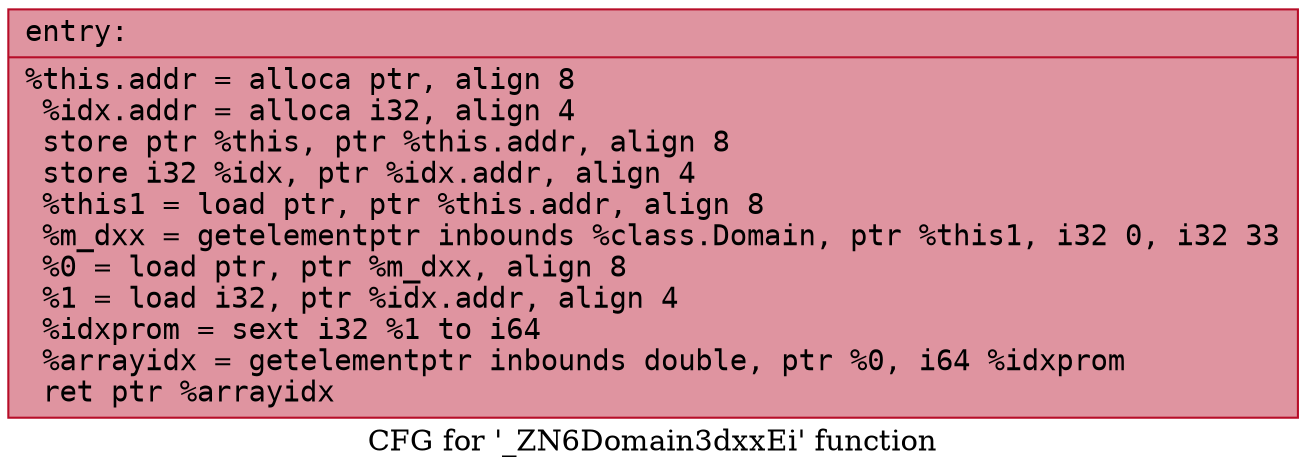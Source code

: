 digraph "CFG for '_ZN6Domain3dxxEi' function" {
	label="CFG for '_ZN6Domain3dxxEi' function";

	Node0x561418b2c140 [shape=record,color="#b70d28ff", style=filled, fillcolor="#b70d2870" fontname="Courier",label="{entry:\l|  %this.addr = alloca ptr, align 8\l  %idx.addr = alloca i32, align 4\l  store ptr %this, ptr %this.addr, align 8\l  store i32 %idx, ptr %idx.addr, align 4\l  %this1 = load ptr, ptr %this.addr, align 8\l  %m_dxx = getelementptr inbounds %class.Domain, ptr %this1, i32 0, i32 33\l  %0 = load ptr, ptr %m_dxx, align 8\l  %1 = load i32, ptr %idx.addr, align 4\l  %idxprom = sext i32 %1 to i64\l  %arrayidx = getelementptr inbounds double, ptr %0, i64 %idxprom\l  ret ptr %arrayidx\l}"];
}
